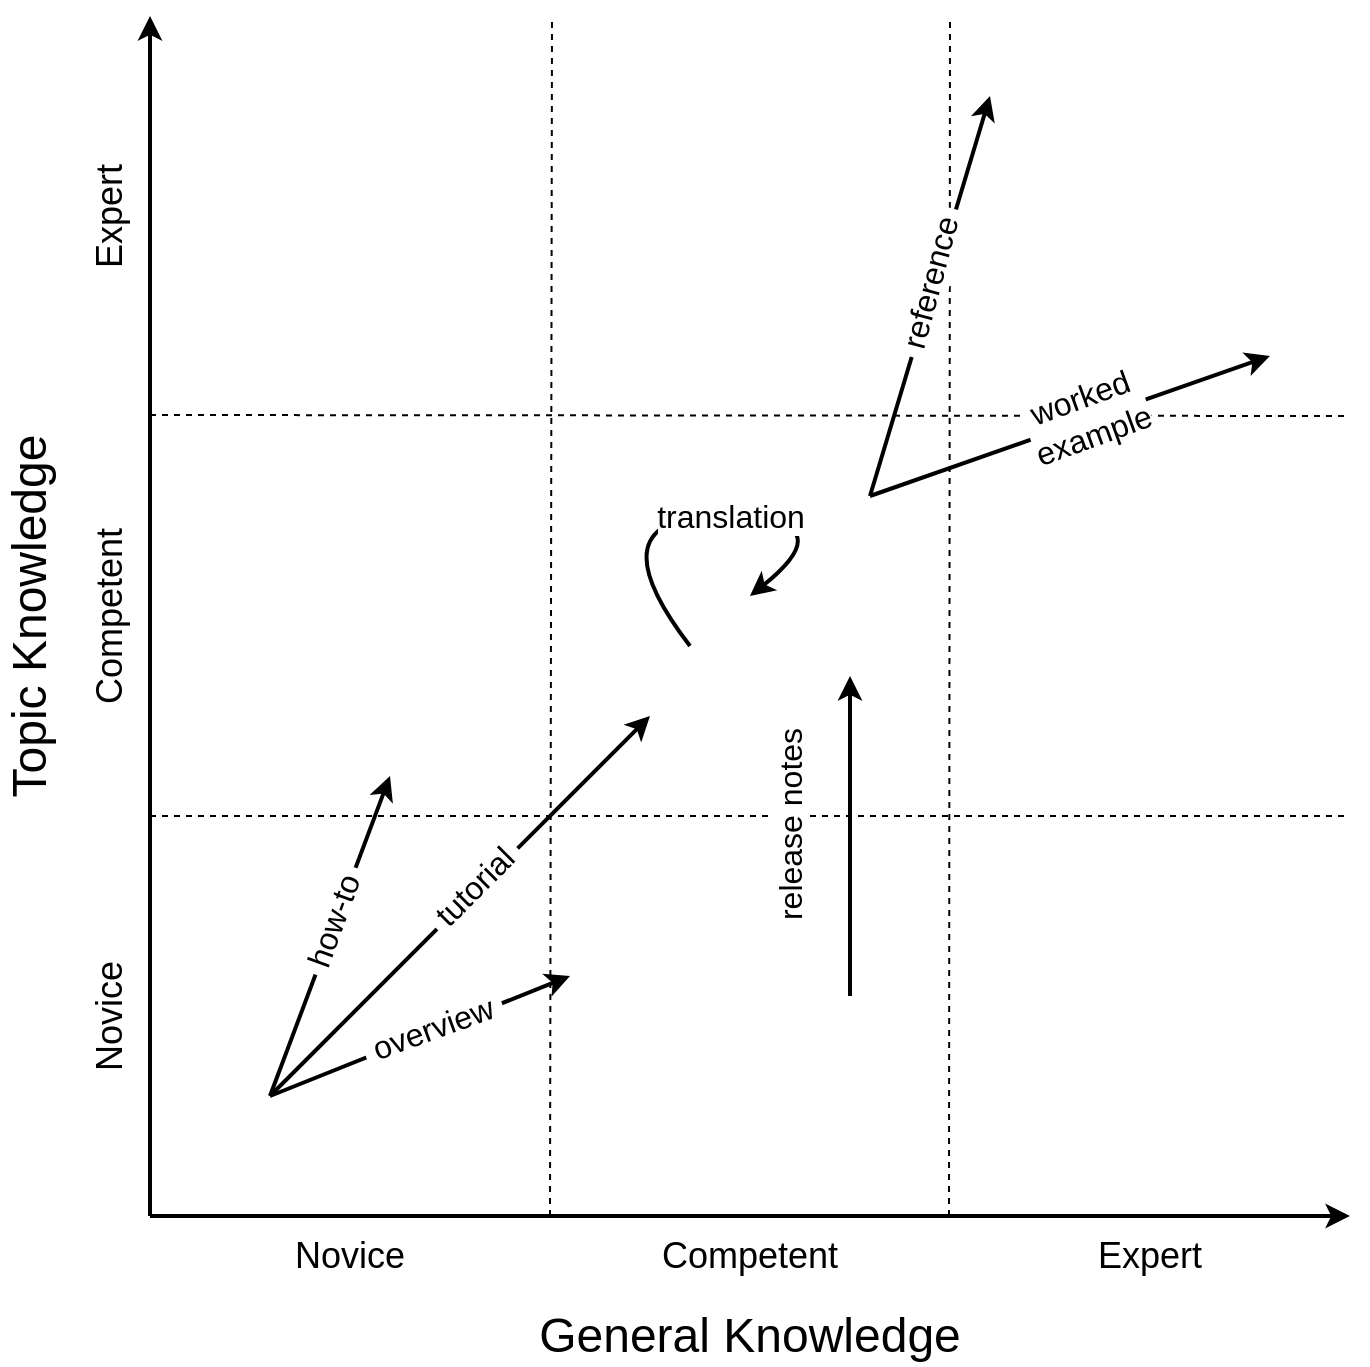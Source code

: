 <mxfile version="11.1.2" type="device"><diagram id="skGISOjA8209FTYlB0Xe" name="Page-1"><mxGraphModel dx="946" dy="544" grid="1" gridSize="10" guides="1" tooltips="1" connect="1" arrows="1" fold="1" page="1" pageScale="1" pageWidth="1100" pageHeight="850" math="0" shadow="0"><root><mxCell id="0"/><mxCell id="1" parent="0"/><mxCell id="JukZCBxilNTt0fqGaDMj-1" value="" style="endArrow=classic;html=1;strokeWidth=2;" parent="1" edge="1"><mxGeometry width="50" height="50" relative="1" as="geometry"><mxPoint x="120" y="640" as="sourcePoint"/><mxPoint x="720" y="640" as="targetPoint"/></mxGeometry></mxCell><mxCell id="JukZCBxilNTt0fqGaDMj-2" value="" style="endArrow=classic;html=1;strokeWidth=2;" parent="1" edge="1"><mxGeometry width="50" height="50" relative="1" as="geometry"><mxPoint x="120" y="640" as="sourcePoint"/><mxPoint x="120" y="40" as="targetPoint"/></mxGeometry></mxCell><mxCell id="JukZCBxilNTt0fqGaDMj-3" value="" style="endArrow=none;html=1;dashed=1;strokeWidth=1;" parent="1" edge="1"><mxGeometry width="50" height="50" relative="1" as="geometry"><mxPoint x="320" y="640" as="sourcePoint"/><mxPoint x="321" y="40" as="targetPoint"/></mxGeometry></mxCell><mxCell id="JukZCBxilNTt0fqGaDMj-4" value="" style="endArrow=none;html=1;dashed=1;strokeWidth=1;" parent="1" edge="1"><mxGeometry width="50" height="50" relative="1" as="geometry"><mxPoint x="519.5" y="640" as="sourcePoint"/><mxPoint x="520" y="40" as="targetPoint"/></mxGeometry></mxCell><mxCell id="JukZCBxilNTt0fqGaDMj-5" value="" style="endArrow=none;html=1;dashed=1;strokeWidth=1;" parent="1" edge="1"><mxGeometry width="50" height="50" relative="1" as="geometry"><mxPoint x="120" y="440" as="sourcePoint"/><mxPoint x="720" y="440" as="targetPoint"/></mxGeometry></mxCell><mxCell id="JukZCBxilNTt0fqGaDMj-6" value="" style="endArrow=none;html=1;dashed=1;strokeWidth=1;" parent="1" edge="1"><mxGeometry width="50" height="50" relative="1" as="geometry"><mxPoint x="120" y="239.5" as="sourcePoint"/><mxPoint x="720" y="240" as="targetPoint"/></mxGeometry></mxCell><mxCell id="JukZCBxilNTt0fqGaDMj-7" value="&lt;font style=&quot;font-size: 18px&quot;&gt;Novice&lt;/font&gt;" style="text;html=1;strokeColor=none;fillColor=none;align=center;verticalAlign=middle;whiteSpace=wrap;rounded=0;" parent="1" vertex="1"><mxGeometry x="120" y="650" width="200" height="20" as="geometry"/></mxCell><mxCell id="JukZCBxilNTt0fqGaDMj-8" value="&lt;font style=&quot;font-size: 18px&quot;&gt;Competent&lt;/font&gt;" style="text;html=1;strokeColor=none;fillColor=none;align=center;verticalAlign=middle;whiteSpace=wrap;rounded=0;" parent="1" vertex="1"><mxGeometry x="320" y="650" width="200" height="20" as="geometry"/></mxCell><mxCell id="JukZCBxilNTt0fqGaDMj-9" value="&lt;font style=&quot;font-size: 18px&quot;&gt;Expert&lt;/font&gt;" style="text;html=1;strokeColor=none;fillColor=none;align=center;verticalAlign=middle;whiteSpace=wrap;rounded=0;" parent="1" vertex="1"><mxGeometry x="520" y="650" width="200" height="20" as="geometry"/></mxCell><mxCell id="JukZCBxilNTt0fqGaDMj-10" value="&lt;font style=&quot;font-size: 18px&quot;&gt;Novice&lt;/font&gt;" style="text;html=1;strokeColor=none;fillColor=none;align=center;verticalAlign=middle;whiteSpace=wrap;rounded=0;rotation=-90;" parent="1" vertex="1"><mxGeometry y="530" width="200" height="20" as="geometry"/></mxCell><mxCell id="JukZCBxilNTt0fqGaDMj-11" value="&lt;font style=&quot;font-size: 18px&quot;&gt;Competent&lt;/font&gt;" style="text;html=1;strokeColor=none;fillColor=none;align=center;verticalAlign=middle;whiteSpace=wrap;rounded=0;rotation=-90;" parent="1" vertex="1"><mxGeometry y="330" width="200" height="20" as="geometry"/></mxCell><mxCell id="JukZCBxilNTt0fqGaDMj-12" value="&lt;font style=&quot;font-size: 18px&quot;&gt;Expert&lt;/font&gt;" style="text;html=1;strokeColor=none;fillColor=none;align=center;verticalAlign=middle;whiteSpace=wrap;rounded=0;rotation=-90;" parent="1" vertex="1"><mxGeometry y="130" width="200" height="20" as="geometry"/></mxCell><mxCell id="JukZCBxilNTt0fqGaDMj-13" value="&lt;font style=&quot;font-size: 24px&quot;&gt;General Knowledge&lt;/font&gt;" style="text;html=1;strokeColor=none;fillColor=none;align=center;verticalAlign=middle;whiteSpace=wrap;rounded=0;" parent="1" vertex="1"><mxGeometry x="120" y="690" width="600" height="20" as="geometry"/></mxCell><mxCell id="JukZCBxilNTt0fqGaDMj-14" value="&lt;font style=&quot;font-size: 24px&quot;&gt;Topic Knowledge&lt;/font&gt;" style="text;html=1;strokeColor=none;fillColor=none;align=center;verticalAlign=middle;whiteSpace=wrap;rounded=0;rotation=-90;" parent="1" vertex="1"><mxGeometry x="-240" y="330" width="600" height="20" as="geometry"/></mxCell><mxCell id="JukZCBxilNTt0fqGaDMj-18" value="" style="endArrow=classic;html=1;strokeWidth=2;" parent="1" edge="1"><mxGeometry width="50" height="50" relative="1" as="geometry"><mxPoint x="180" y="580" as="sourcePoint"/><mxPoint x="330" y="520" as="targetPoint"/></mxGeometry></mxCell><mxCell id="JukZCBxilNTt0fqGaDMj-19" value="&lt;font style=&quot;font-size: 16px;&quot;&gt;&amp;nbsp;overview&amp;nbsp;&lt;/font&gt;&lt;br style=&quot;font-size: 16px;&quot;&gt;" style="text;html=1;resizable=0;points=[];align=center;verticalAlign=middle;labelBackgroundColor=#ffffff;rotation=-20;fontSize=16;" parent="JukZCBxilNTt0fqGaDMj-18" vertex="1" connectable="0"><mxGeometry x="0.085" y="2" relative="1" as="geometry"><mxPoint as="offset"/></mxGeometry></mxCell><mxCell id="JukZCBxilNTt0fqGaDMj-20" value="" style="endArrow=classic;html=1;strokeWidth=2;" parent="1" edge="1"><mxGeometry width="50" height="50" relative="1" as="geometry"><mxPoint x="180" y="580" as="sourcePoint"/><mxPoint x="240" y="420" as="targetPoint"/></mxGeometry></mxCell><mxCell id="JukZCBxilNTt0fqGaDMj-21" value="&lt;font style=&quot;font-size: 16px;&quot;&gt;&amp;nbsp;how-to&amp;nbsp;&lt;/font&gt;&lt;br style=&quot;font-size: 16px;&quot;&gt;" style="text;html=1;resizable=0;points=[];align=center;verticalAlign=middle;labelBackgroundColor=#ffffff;rotation=-70;fontSize=16;" parent="JukZCBxilNTt0fqGaDMj-20" vertex="1" connectable="0"><mxGeometry x="0.085" y="2" relative="1" as="geometry"><mxPoint as="offset"/></mxGeometry></mxCell><mxCell id="JukZCBxilNTt0fqGaDMj-15" value="" style="endArrow=classic;html=1;strokeWidth=2;" parent="1" edge="1"><mxGeometry width="50" height="50" relative="1" as="geometry"><mxPoint x="180" y="580" as="sourcePoint"/><mxPoint x="370" y="390" as="targetPoint"/></mxGeometry></mxCell><mxCell id="JukZCBxilNTt0fqGaDMj-17" value="&lt;font style=&quot;font-size: 16px;&quot;&gt;&amp;nbsp;tutorial&amp;nbsp;&lt;/font&gt;" style="text;html=1;resizable=0;points=[];align=center;verticalAlign=middle;labelBackgroundColor=#ffffff;rotation=-45;fontSize=16;" parent="JukZCBxilNTt0fqGaDMj-15" vertex="1" connectable="0"><mxGeometry x="0.085" y="2" relative="1" as="geometry"><mxPoint as="offset"/></mxGeometry></mxCell><mxCell id="JukZCBxilNTt0fqGaDMj-22" value="" style="endArrow=classic;html=1;strokeWidth=2;" parent="1" edge="1"><mxGeometry width="50" height="50" relative="1" as="geometry"><mxPoint x="470" y="530" as="sourcePoint"/><mxPoint x="470" y="370" as="targetPoint"/></mxGeometry></mxCell><mxCell id="JukZCBxilNTt0fqGaDMj-23" value="&lt;font style=&quot;font-size: 16px;&quot;&gt;&amp;nbsp;release notes&amp;nbsp;&lt;/font&gt;&lt;br style=&quot;font-size: 16px;&quot;&gt;" style="text;html=1;resizable=0;points=[];align=center;verticalAlign=middle;labelBackgroundColor=#ffffff;rotation=-90;spacingRight=9;fontSize=16;" parent="JukZCBxilNTt0fqGaDMj-22" vertex="1" connectable="0"><mxGeometry x="0.085" y="2" relative="1" as="geometry"><mxPoint x="-28" y="-3" as="offset"/></mxGeometry></mxCell><mxCell id="JukZCBxilNTt0fqGaDMj-35" value="" style="endArrow=classic;html=1;strokeWidth=2;" parent="1" edge="1"><mxGeometry width="50" height="50" relative="1" as="geometry"><mxPoint x="480" y="280" as="sourcePoint"/><mxPoint x="540" y="80" as="targetPoint"/></mxGeometry></mxCell><mxCell id="JukZCBxilNTt0fqGaDMj-36" value="&lt;span style=&quot;font-size: 16px;&quot;&gt;&amp;nbsp;reference&amp;nbsp;&lt;/span&gt;" style="text;html=1;resizable=0;points=[];align=center;verticalAlign=middle;labelBackgroundColor=#ffffff;rotation=-75;spacingRight=6;fontSize=16;" parent="JukZCBxilNTt0fqGaDMj-35" vertex="1" connectable="0"><mxGeometry x="0.085" y="2" relative="1" as="geometry"><mxPoint as="offset"/></mxGeometry></mxCell><mxCell id="JukZCBxilNTt0fqGaDMj-37" value="" style="endArrow=classic;html=1;strokeWidth=2;" parent="1" edge="1"><mxGeometry width="50" height="50" relative="1" as="geometry"><mxPoint x="480" y="280" as="sourcePoint"/><mxPoint x="680" y="210" as="targetPoint"/></mxGeometry></mxCell><mxCell id="JukZCBxilNTt0fqGaDMj-38" value="worked&lt;br&gt;example" style="text;html=1;resizable=0;points=[];align=center;verticalAlign=middle;labelBackgroundColor=#ffffff;rotation=-20;fontSize=16;" parent="JukZCBxilNTt0fqGaDMj-37" vertex="1" connectable="0"><mxGeometry x="0.085" y="2" relative="1" as="geometry"><mxPoint as="offset"/></mxGeometry></mxCell><mxCell id="P5ZRhsba_oKRaPzlgal8-1" value="&lt;font style=&quot;font-size: 16px&quot;&gt;translation&lt;/font&gt;" style="curved=1;endArrow=classic;html=1;strokeWidth=2;" edge="1" parent="1"><mxGeometry x="0.875" y="-37" width="50" height="50" relative="1" as="geometry"><mxPoint x="390" y="355" as="sourcePoint"/><mxPoint x="420" y="330" as="targetPoint"/><Array as="points"><mxPoint x="340" y="290"/><mxPoint x="470" y="290"/></Array><mxPoint as="offset"/></mxGeometry></mxCell></root></mxGraphModel></diagram></mxfile>
